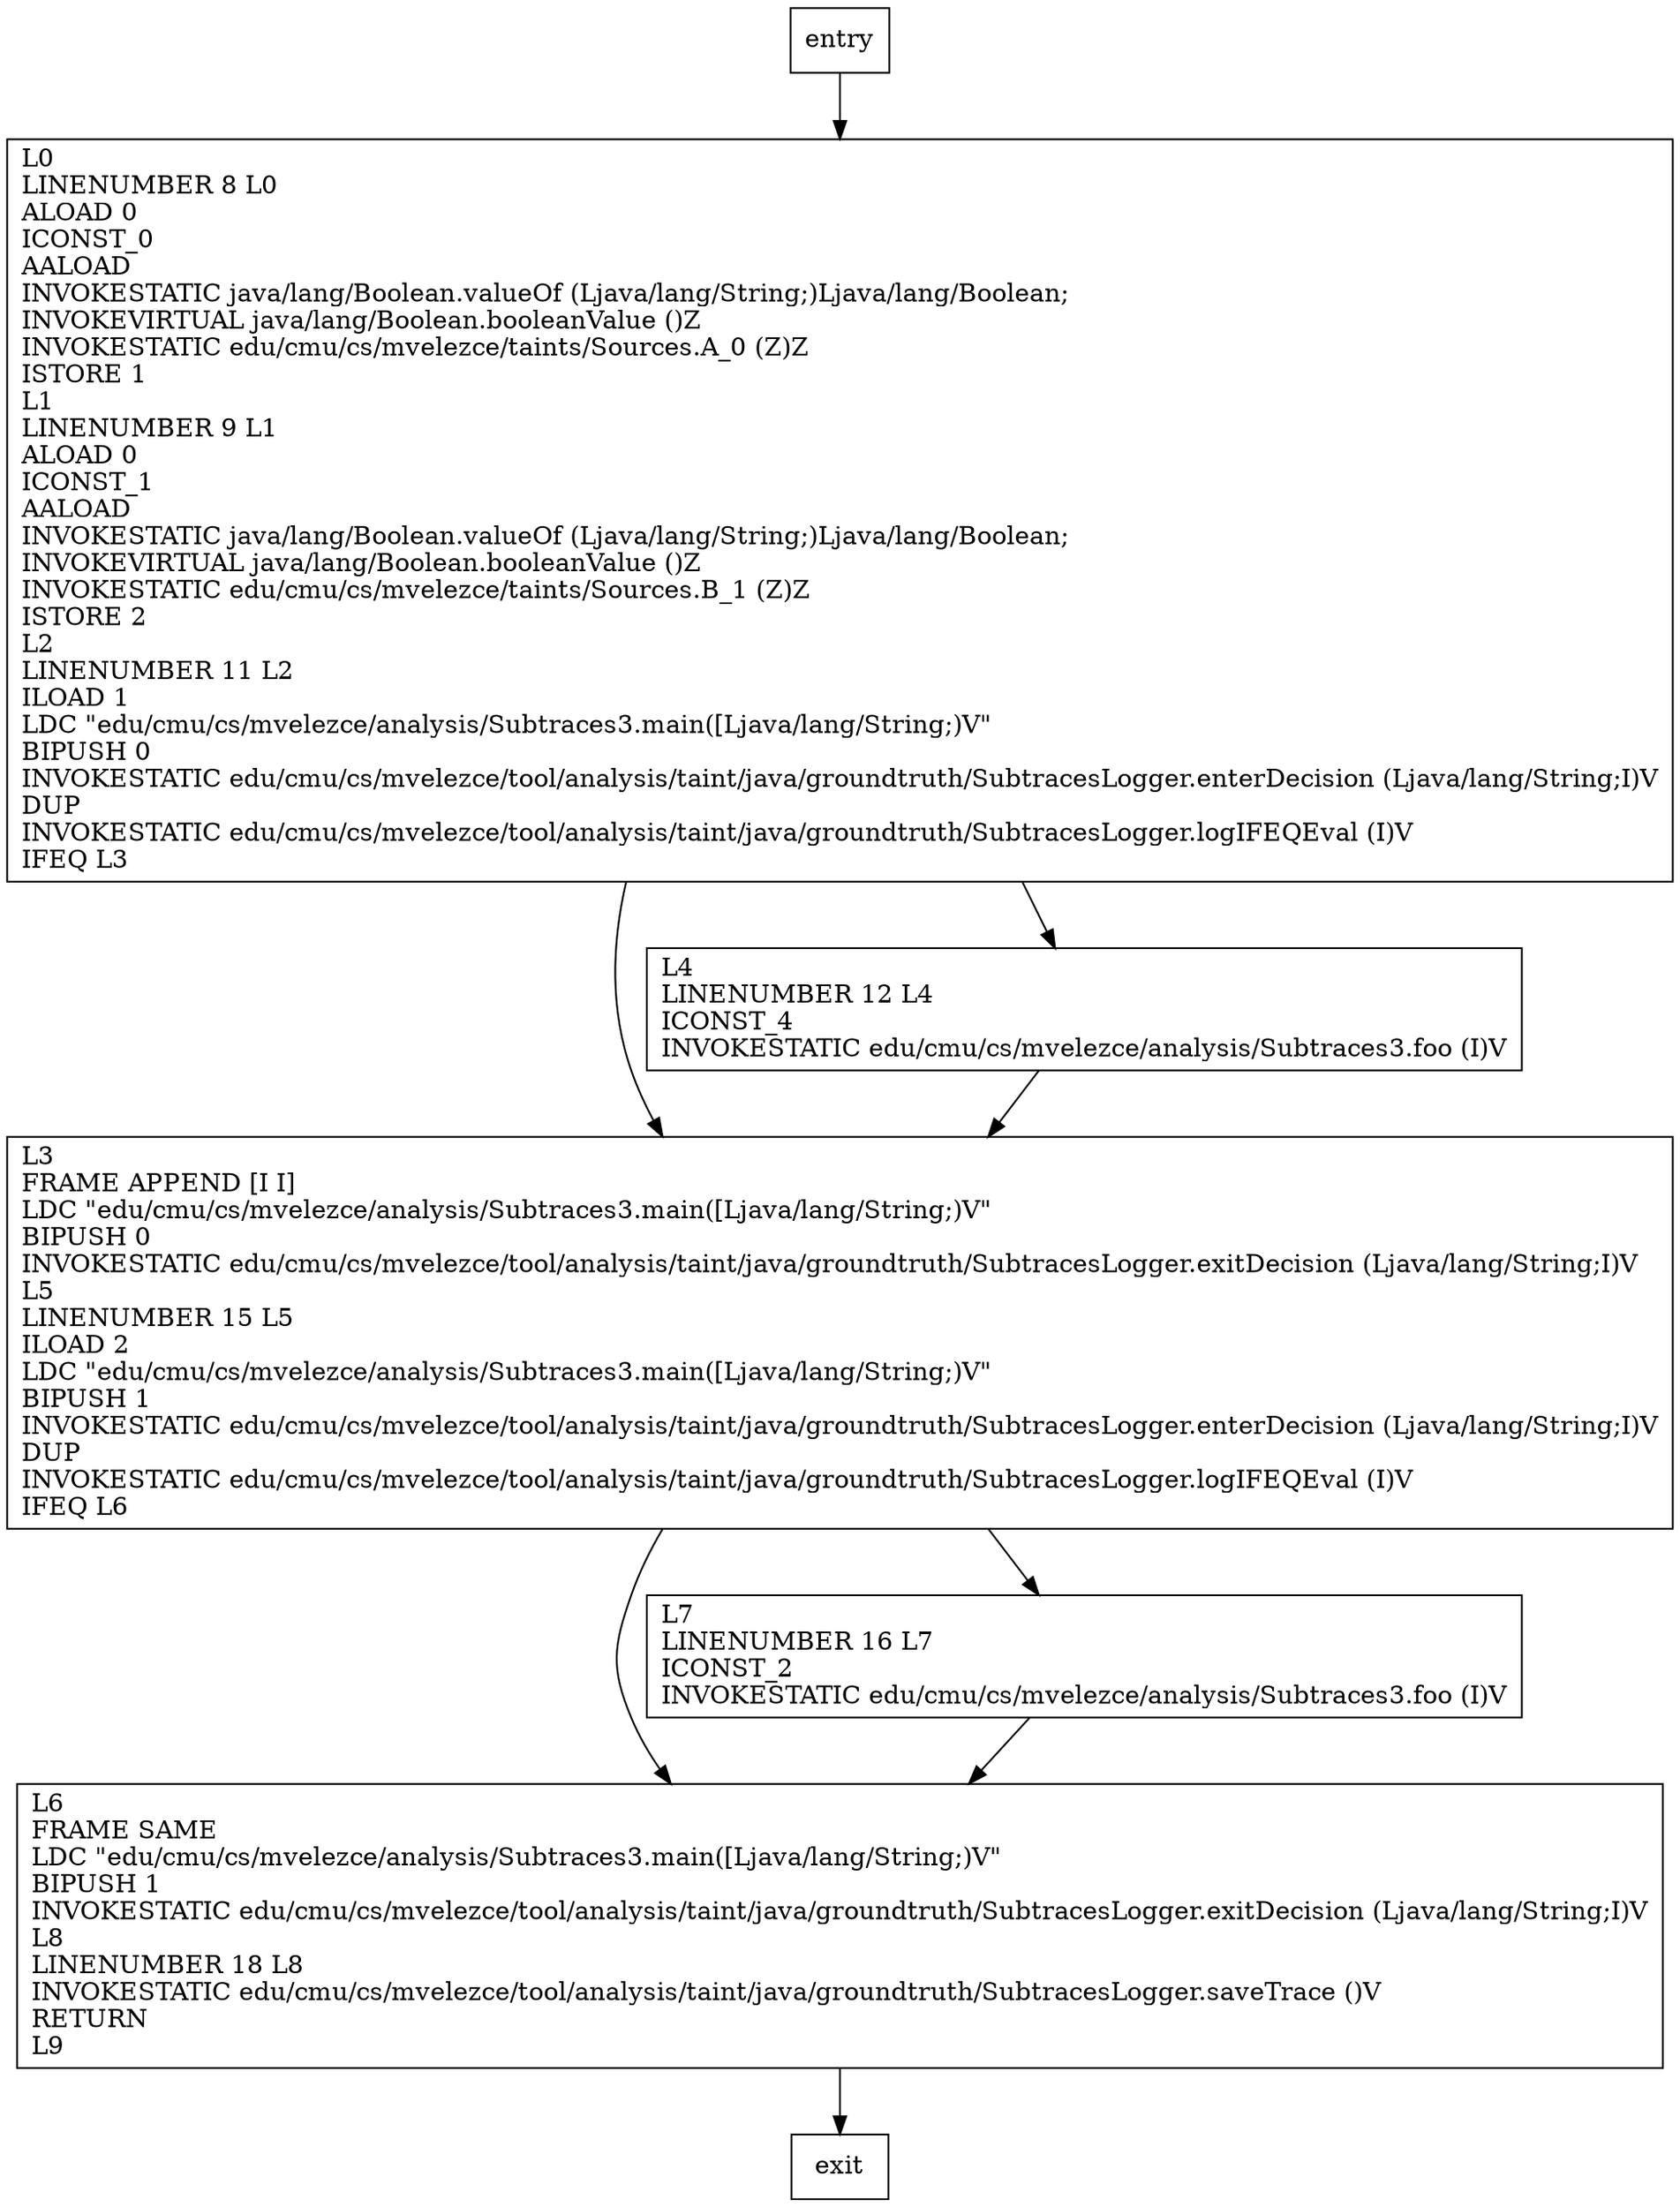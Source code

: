 digraph main {
node [shape=record];
1619932351 [label="L6\lFRAME SAME\lLDC \"edu/cmu/cs/mvelezce/analysis/Subtraces3.main([Ljava/lang/String;)V\"\lBIPUSH 1\lINVOKESTATIC edu/cmu/cs/mvelezce/tool/analysis/taint/java/groundtruth/SubtracesLogger.exitDecision (Ljava/lang/String;I)V\lL8\lLINENUMBER 18 L8\lINVOKESTATIC edu/cmu/cs/mvelezce/tool/analysis/taint/java/groundtruth/SubtracesLogger.saveTrace ()V\lRETURN\lL9\l"];
243828278 [label="L7\lLINENUMBER 16 L7\lICONST_2\lINVOKESTATIC edu/cmu/cs/mvelezce/analysis/Subtraces3.foo (I)V\l"];
543652802 [label="L3\lFRAME APPEND [I I]\lLDC \"edu/cmu/cs/mvelezce/analysis/Subtraces3.main([Ljava/lang/String;)V\"\lBIPUSH 0\lINVOKESTATIC edu/cmu/cs/mvelezce/tool/analysis/taint/java/groundtruth/SubtracesLogger.exitDecision (Ljava/lang/String;I)V\lL5\lLINENUMBER 15 L5\lILOAD 2\lLDC \"edu/cmu/cs/mvelezce/analysis/Subtraces3.main([Ljava/lang/String;)V\"\lBIPUSH 1\lINVOKESTATIC edu/cmu/cs/mvelezce/tool/analysis/taint/java/groundtruth/SubtracesLogger.enterDecision (Ljava/lang/String;I)V\lDUP\lINVOKESTATIC edu/cmu/cs/mvelezce/tool/analysis/taint/java/groundtruth/SubtracesLogger.logIFEQEval (I)V\lIFEQ L6\l"];
1827685123 [label="L0\lLINENUMBER 8 L0\lALOAD 0\lICONST_0\lAALOAD\lINVOKESTATIC java/lang/Boolean.valueOf (Ljava/lang/String;)Ljava/lang/Boolean;\lINVOKEVIRTUAL java/lang/Boolean.booleanValue ()Z\lINVOKESTATIC edu/cmu/cs/mvelezce/taints/Sources.A_0 (Z)Z\lISTORE 1\lL1\lLINENUMBER 9 L1\lALOAD 0\lICONST_1\lAALOAD\lINVOKESTATIC java/lang/Boolean.valueOf (Ljava/lang/String;)Ljava/lang/Boolean;\lINVOKEVIRTUAL java/lang/Boolean.booleanValue ()Z\lINVOKESTATIC edu/cmu/cs/mvelezce/taints/Sources.B_1 (Z)Z\lISTORE 2\lL2\lLINENUMBER 11 L2\lILOAD 1\lLDC \"edu/cmu/cs/mvelezce/analysis/Subtraces3.main([Ljava/lang/String;)V\"\lBIPUSH 0\lINVOKESTATIC edu/cmu/cs/mvelezce/tool/analysis/taint/java/groundtruth/SubtracesLogger.enterDecision (Ljava/lang/String;I)V\lDUP\lINVOKESTATIC edu/cmu/cs/mvelezce/tool/analysis/taint/java/groundtruth/SubtracesLogger.logIFEQEval (I)V\lIFEQ L3\l"];
1019008066 [label="L4\lLINENUMBER 12 L4\lICONST_4\lINVOKESTATIC edu/cmu/cs/mvelezce/analysis/Subtraces3.foo (I)V\l"];
entry;
exit;
entry -> 1827685123;
1619932351 -> exit;
243828278 -> 1619932351;
543652802 -> 1619932351;
543652802 -> 243828278;
1827685123 -> 543652802;
1827685123 -> 1019008066;
1019008066 -> 543652802;
}
